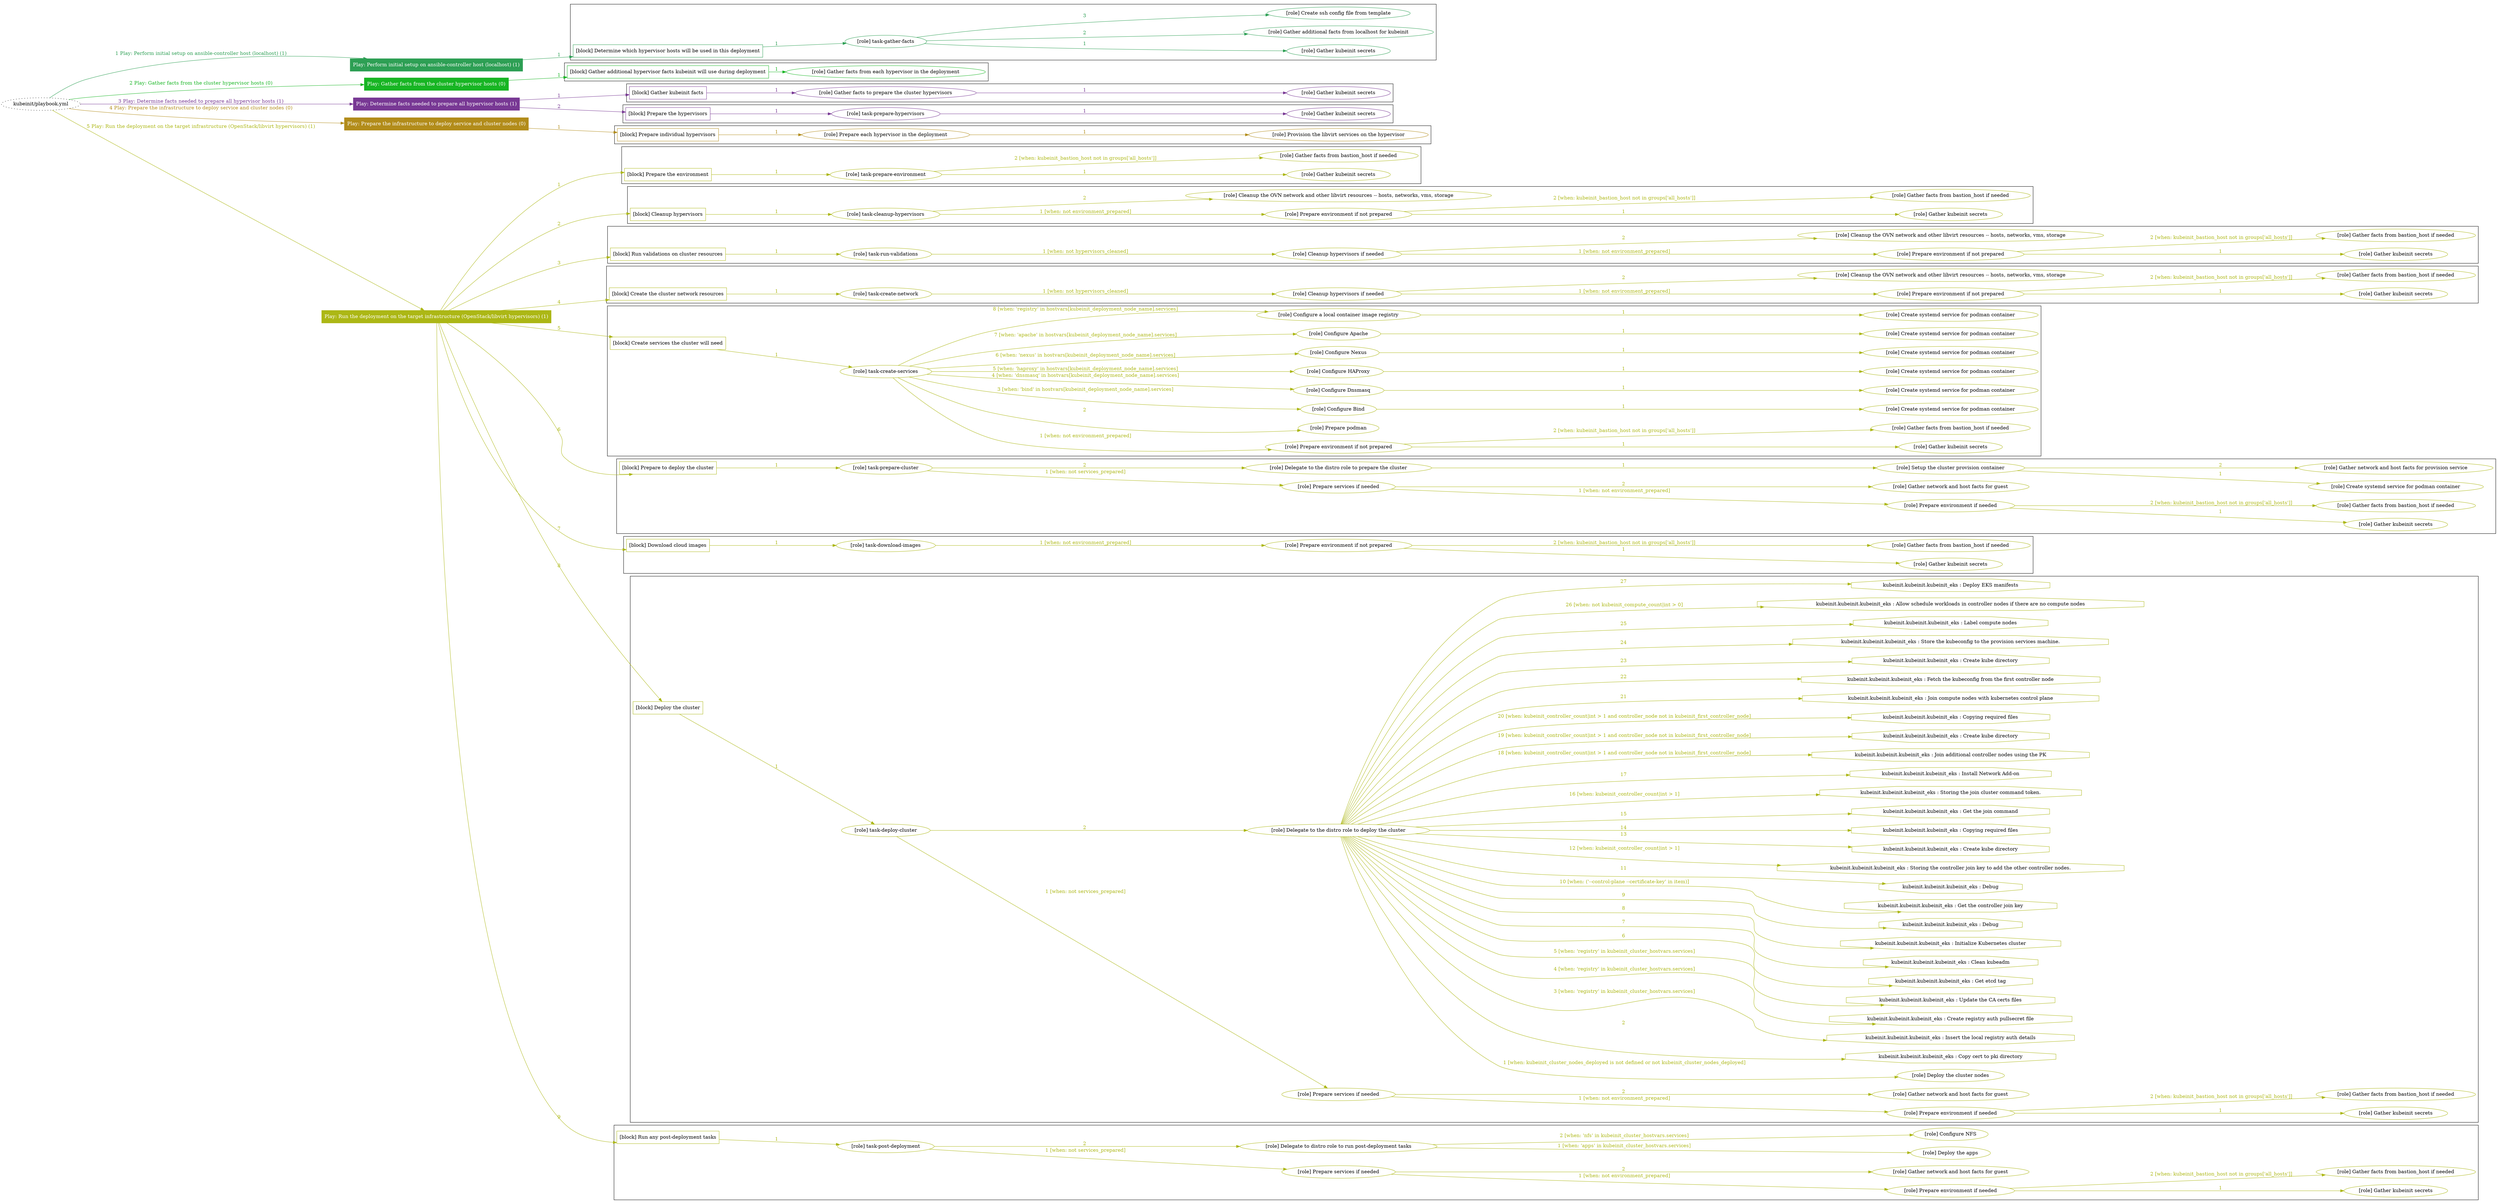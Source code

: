 digraph {
	graph [concentrate=true ordering=in rankdir=LR ratio=fill]
	edge [esep=5 sep=10]
	"kubeinit/playbook.yml" [URL="/home/runner/work/kubeinit/kubeinit/kubeinit/playbook.yml" id=playbook_f2b6fb6c style=dotted]
	"kubeinit/playbook.yml" -> play_14b1bf7d [label="1 Play: Perform initial setup on ansible-controller host (localhost) (1)" color="#2d9f54" fontcolor="#2d9f54" id=edge_play_14b1bf7d labeltooltip="1 Play: Perform initial setup on ansible-controller host (localhost) (1)" tooltip="1 Play: Perform initial setup on ansible-controller host (localhost) (1)"]
	subgraph "Play: Perform initial setup on ansible-controller host (localhost) (1)" {
		play_14b1bf7d [label="Play: Perform initial setup on ansible-controller host (localhost) (1)" URL="/home/runner/work/kubeinit/kubeinit/kubeinit/playbook.yml" color="#2d9f54" fontcolor="#ffffff" id=play_14b1bf7d shape=box style=filled tooltip=localhost]
		play_14b1bf7d -> block_a6449830 [label=1 color="#2d9f54" fontcolor="#2d9f54" id=edge_block_a6449830 labeltooltip=1 tooltip=1]
		subgraph cluster_block_a6449830 {
			block_a6449830 [label="[block] Determine which hypervisor hosts will be used in this deployment" URL="/home/runner/work/kubeinit/kubeinit/kubeinit/playbook.yml" color="#2d9f54" id=block_a6449830 labeltooltip="Determine which hypervisor hosts will be used in this deployment" shape=box tooltip="Determine which hypervisor hosts will be used in this deployment"]
			block_a6449830 -> role_832a3903 [label="1 " color="#2d9f54" fontcolor="#2d9f54" id=edge_role_832a3903 labeltooltip="1 " tooltip="1 "]
			subgraph "task-gather-facts" {
				role_832a3903 [label="[role] task-gather-facts" URL="/home/runner/work/kubeinit/kubeinit/kubeinit/playbook.yml" color="#2d9f54" id=role_832a3903 tooltip="task-gather-facts"]
				role_832a3903 -> role_baba989c [label="1 " color="#2d9f54" fontcolor="#2d9f54" id=edge_role_baba989c labeltooltip="1 " tooltip="1 "]
				subgraph "Gather kubeinit secrets" {
					role_baba989c [label="[role] Gather kubeinit secrets" URL="/home/runner/.ansible/collections/ansible_collections/kubeinit/kubeinit/roles/kubeinit_prepare/tasks/build_hypervisors_group.yml" color="#2d9f54" id=role_baba989c tooltip="Gather kubeinit secrets"]
				}
				role_832a3903 -> role_c157b862 [label="2 " color="#2d9f54" fontcolor="#2d9f54" id=edge_role_c157b862 labeltooltip="2 " tooltip="2 "]
				subgraph "Gather additional facts from localhost for kubeinit" {
					role_c157b862 [label="[role] Gather additional facts from localhost for kubeinit" URL="/home/runner/.ansible/collections/ansible_collections/kubeinit/kubeinit/roles/kubeinit_prepare/tasks/build_hypervisors_group.yml" color="#2d9f54" id=role_c157b862 tooltip="Gather additional facts from localhost for kubeinit"]
				}
				role_832a3903 -> role_e1d8e874 [label="3 " color="#2d9f54" fontcolor="#2d9f54" id=edge_role_e1d8e874 labeltooltip="3 " tooltip="3 "]
				subgraph "Create ssh config file from template" {
					role_e1d8e874 [label="[role] Create ssh config file from template" URL="/home/runner/.ansible/collections/ansible_collections/kubeinit/kubeinit/roles/kubeinit_prepare/tasks/build_hypervisors_group.yml" color="#2d9f54" id=role_e1d8e874 tooltip="Create ssh config file from template"]
				}
			}
		}
	}
	"kubeinit/playbook.yml" -> play_88f3d802 [label="2 Play: Gather facts from the cluster hypervisor hosts (0)" color="#17b523" fontcolor="#17b523" id=edge_play_88f3d802 labeltooltip="2 Play: Gather facts from the cluster hypervisor hosts (0)" tooltip="2 Play: Gather facts from the cluster hypervisor hosts (0)"]
	subgraph "Play: Gather facts from the cluster hypervisor hosts (0)" {
		play_88f3d802 [label="Play: Gather facts from the cluster hypervisor hosts (0)" URL="/home/runner/work/kubeinit/kubeinit/kubeinit/playbook.yml" color="#17b523" fontcolor="#ffffff" id=play_88f3d802 shape=box style=filled tooltip="Play: Gather facts from the cluster hypervisor hosts (0)"]
		play_88f3d802 -> block_b5e8f768 [label=1 color="#17b523" fontcolor="#17b523" id=edge_block_b5e8f768 labeltooltip=1 tooltip=1]
		subgraph cluster_block_b5e8f768 {
			block_b5e8f768 [label="[block] Gather additional hypervisor facts kubeinit will use during deployment" URL="/home/runner/work/kubeinit/kubeinit/kubeinit/playbook.yml" color="#17b523" id=block_b5e8f768 labeltooltip="Gather additional hypervisor facts kubeinit will use during deployment" shape=box tooltip="Gather additional hypervisor facts kubeinit will use during deployment"]
			block_b5e8f768 -> role_56a4bc2b [label="1 " color="#17b523" fontcolor="#17b523" id=edge_role_56a4bc2b labeltooltip="1 " tooltip="1 "]
			subgraph "Gather facts from each hypervisor in the deployment" {
				role_56a4bc2b [label="[role] Gather facts from each hypervisor in the deployment" URL="/home/runner/work/kubeinit/kubeinit/kubeinit/playbook.yml" color="#17b523" id=role_56a4bc2b tooltip="Gather facts from each hypervisor in the deployment"]
			}
		}
	}
	"kubeinit/playbook.yml" -> play_19e17adf [label="3 Play: Determine facts needed to prepare all hypervisor hosts (1)" color="#783894" fontcolor="#783894" id=edge_play_19e17adf labeltooltip="3 Play: Determine facts needed to prepare all hypervisor hosts (1)" tooltip="3 Play: Determine facts needed to prepare all hypervisor hosts (1)"]
	subgraph "Play: Determine facts needed to prepare all hypervisor hosts (1)" {
		play_19e17adf [label="Play: Determine facts needed to prepare all hypervisor hosts (1)" URL="/home/runner/work/kubeinit/kubeinit/kubeinit/playbook.yml" color="#783894" fontcolor="#ffffff" id=play_19e17adf shape=box style=filled tooltip=localhost]
		play_19e17adf -> block_6fe1797d [label=1 color="#783894" fontcolor="#783894" id=edge_block_6fe1797d labeltooltip=1 tooltip=1]
		subgraph cluster_block_6fe1797d {
			block_6fe1797d [label="[block] Gather kubeinit facts" URL="/home/runner/work/kubeinit/kubeinit/kubeinit/playbook.yml" color="#783894" id=block_6fe1797d labeltooltip="Gather kubeinit facts" shape=box tooltip="Gather kubeinit facts"]
			block_6fe1797d -> role_736fc44f [label="1 " color="#783894" fontcolor="#783894" id=edge_role_736fc44f labeltooltip="1 " tooltip="1 "]
			subgraph "Gather facts to prepare the cluster hypervisors" {
				role_736fc44f [label="[role] Gather facts to prepare the cluster hypervisors" URL="/home/runner/work/kubeinit/kubeinit/kubeinit/playbook.yml" color="#783894" id=role_736fc44f tooltip="Gather facts to prepare the cluster hypervisors"]
				role_736fc44f -> role_3b7657a6 [label="1 " color="#783894" fontcolor="#783894" id=edge_role_3b7657a6 labeltooltip="1 " tooltip="1 "]
				subgraph "Gather kubeinit secrets" {
					role_3b7657a6 [label="[role] Gather kubeinit secrets" URL="/home/runner/.ansible/collections/ansible_collections/kubeinit/kubeinit/roles/kubeinit_prepare/tasks/gather_kubeinit_facts.yml" color="#783894" id=role_3b7657a6 tooltip="Gather kubeinit secrets"]
				}
			}
		}
		play_19e17adf -> block_2bad98bd [label=2 color="#783894" fontcolor="#783894" id=edge_block_2bad98bd labeltooltip=2 tooltip=2]
		subgraph cluster_block_2bad98bd {
			block_2bad98bd [label="[block] Prepare the hypervisors" URL="/home/runner/work/kubeinit/kubeinit/kubeinit/playbook.yml" color="#783894" id=block_2bad98bd labeltooltip="Prepare the hypervisors" shape=box tooltip="Prepare the hypervisors"]
			block_2bad98bd -> role_8ae6fecf [label="1 " color="#783894" fontcolor="#783894" id=edge_role_8ae6fecf labeltooltip="1 " tooltip="1 "]
			subgraph "task-prepare-hypervisors" {
				role_8ae6fecf [label="[role] task-prepare-hypervisors" URL="/home/runner/work/kubeinit/kubeinit/kubeinit/playbook.yml" color="#783894" id=role_8ae6fecf tooltip="task-prepare-hypervisors"]
				role_8ae6fecf -> role_23ae6b53 [label="1 " color="#783894" fontcolor="#783894" id=edge_role_23ae6b53 labeltooltip="1 " tooltip="1 "]
				subgraph "Gather kubeinit secrets" {
					role_23ae6b53 [label="[role] Gather kubeinit secrets" URL="/home/runner/.ansible/collections/ansible_collections/kubeinit/kubeinit/roles/kubeinit_prepare/tasks/gather_kubeinit_facts.yml" color="#783894" id=role_23ae6b53 tooltip="Gather kubeinit secrets"]
				}
			}
		}
	}
	"kubeinit/playbook.yml" -> play_60fad0fb [label="4 Play: Prepare the infrastructure to deploy service and cluster nodes (0)" color="#b28c1a" fontcolor="#b28c1a" id=edge_play_60fad0fb labeltooltip="4 Play: Prepare the infrastructure to deploy service and cluster nodes (0)" tooltip="4 Play: Prepare the infrastructure to deploy service and cluster nodes (0)"]
	subgraph "Play: Prepare the infrastructure to deploy service and cluster nodes (0)" {
		play_60fad0fb [label="Play: Prepare the infrastructure to deploy service and cluster nodes (0)" URL="/home/runner/work/kubeinit/kubeinit/kubeinit/playbook.yml" color="#b28c1a" fontcolor="#ffffff" id=play_60fad0fb shape=box style=filled tooltip="Play: Prepare the infrastructure to deploy service and cluster nodes (0)"]
		play_60fad0fb -> block_9828798c [label=1 color="#b28c1a" fontcolor="#b28c1a" id=edge_block_9828798c labeltooltip=1 tooltip=1]
		subgraph cluster_block_9828798c {
			block_9828798c [label="[block] Prepare individual hypervisors" URL="/home/runner/work/kubeinit/kubeinit/kubeinit/playbook.yml" color="#b28c1a" id=block_9828798c labeltooltip="Prepare individual hypervisors" shape=box tooltip="Prepare individual hypervisors"]
			block_9828798c -> role_4c17bdc7 [label="1 " color="#b28c1a" fontcolor="#b28c1a" id=edge_role_4c17bdc7 labeltooltip="1 " tooltip="1 "]
			subgraph "Prepare each hypervisor in the deployment" {
				role_4c17bdc7 [label="[role] Prepare each hypervisor in the deployment" URL="/home/runner/work/kubeinit/kubeinit/kubeinit/playbook.yml" color="#b28c1a" id=role_4c17bdc7 tooltip="Prepare each hypervisor in the deployment"]
				role_4c17bdc7 -> role_46f10e1c [label="1 " color="#b28c1a" fontcolor="#b28c1a" id=edge_role_46f10e1c labeltooltip="1 " tooltip="1 "]
				subgraph "Provision the libvirt services on the hypervisor" {
					role_46f10e1c [label="[role] Provision the libvirt services on the hypervisor" URL="/home/runner/.ansible/collections/ansible_collections/kubeinit/kubeinit/roles/kubeinit_prepare/tasks/prepare_hypervisor.yml" color="#b28c1a" id=role_46f10e1c tooltip="Provision the libvirt services on the hypervisor"]
				}
			}
		}
	}
	"kubeinit/playbook.yml" -> play_eb8e32fe [label="5 Play: Run the deployment on the target infrastructure (OpenStack/libvirt hypervisors) (1)" color="#acb715" fontcolor="#acb715" id=edge_play_eb8e32fe labeltooltip="5 Play: Run the deployment on the target infrastructure (OpenStack/libvirt hypervisors) (1)" tooltip="5 Play: Run the deployment on the target infrastructure (OpenStack/libvirt hypervisors) (1)"]
	subgraph "Play: Run the deployment on the target infrastructure (OpenStack/libvirt hypervisors) (1)" {
		play_eb8e32fe [label="Play: Run the deployment on the target infrastructure (OpenStack/libvirt hypervisors) (1)" URL="/home/runner/work/kubeinit/kubeinit/kubeinit/playbook.yml" color="#acb715" fontcolor="#ffffff" id=play_eb8e32fe shape=box style=filled tooltip=localhost]
		play_eb8e32fe -> block_aa191be3 [label=1 color="#acb715" fontcolor="#acb715" id=edge_block_aa191be3 labeltooltip=1 tooltip=1]
		subgraph cluster_block_aa191be3 {
			block_aa191be3 [label="[block] Prepare the environment" URL="/home/runner/work/kubeinit/kubeinit/kubeinit/playbook.yml" color="#acb715" id=block_aa191be3 labeltooltip="Prepare the environment" shape=box tooltip="Prepare the environment"]
			block_aa191be3 -> role_57376c53 [label="1 " color="#acb715" fontcolor="#acb715" id=edge_role_57376c53 labeltooltip="1 " tooltip="1 "]
			subgraph "task-prepare-environment" {
				role_57376c53 [label="[role] task-prepare-environment" URL="/home/runner/work/kubeinit/kubeinit/kubeinit/playbook.yml" color="#acb715" id=role_57376c53 tooltip="task-prepare-environment"]
				role_57376c53 -> role_8e1dff76 [label="1 " color="#acb715" fontcolor="#acb715" id=edge_role_8e1dff76 labeltooltip="1 " tooltip="1 "]
				subgraph "Gather kubeinit secrets" {
					role_8e1dff76 [label="[role] Gather kubeinit secrets" URL="/home/runner/.ansible/collections/ansible_collections/kubeinit/kubeinit/roles/kubeinit_prepare/tasks/gather_kubeinit_facts.yml" color="#acb715" id=role_8e1dff76 tooltip="Gather kubeinit secrets"]
				}
				role_57376c53 -> role_566d5640 [label="2 [when: kubeinit_bastion_host not in groups['all_hosts']]" color="#acb715" fontcolor="#acb715" id=edge_role_566d5640 labeltooltip="2 [when: kubeinit_bastion_host not in groups['all_hosts']]" tooltip="2 [when: kubeinit_bastion_host not in groups['all_hosts']]"]
				subgraph "Gather facts from bastion_host if needed" {
					role_566d5640 [label="[role] Gather facts from bastion_host if needed" URL="/home/runner/.ansible/collections/ansible_collections/kubeinit/kubeinit/roles/kubeinit_prepare/tasks/main.yml" color="#acb715" id=role_566d5640 tooltip="Gather facts from bastion_host if needed"]
				}
			}
		}
		play_eb8e32fe -> block_b7170a5d [label=2 color="#acb715" fontcolor="#acb715" id=edge_block_b7170a5d labeltooltip=2 tooltip=2]
		subgraph cluster_block_b7170a5d {
			block_b7170a5d [label="[block] Cleanup hypervisors" URL="/home/runner/work/kubeinit/kubeinit/kubeinit/playbook.yml" color="#acb715" id=block_b7170a5d labeltooltip="Cleanup hypervisors" shape=box tooltip="Cleanup hypervisors"]
			block_b7170a5d -> role_0c820815 [label="1 " color="#acb715" fontcolor="#acb715" id=edge_role_0c820815 labeltooltip="1 " tooltip="1 "]
			subgraph "task-cleanup-hypervisors" {
				role_0c820815 [label="[role] task-cleanup-hypervisors" URL="/home/runner/work/kubeinit/kubeinit/kubeinit/playbook.yml" color="#acb715" id=role_0c820815 tooltip="task-cleanup-hypervisors"]
				role_0c820815 -> role_1fbedd12 [label="1 [when: not environment_prepared]" color="#acb715" fontcolor="#acb715" id=edge_role_1fbedd12 labeltooltip="1 [when: not environment_prepared]" tooltip="1 [when: not environment_prepared]"]
				subgraph "Prepare environment if not prepared" {
					role_1fbedd12 [label="[role] Prepare environment if not prepared" URL="/home/runner/.ansible/collections/ansible_collections/kubeinit/kubeinit/roles/kubeinit_libvirt/tasks/cleanup_hypervisors.yml" color="#acb715" id=role_1fbedd12 tooltip="Prepare environment if not prepared"]
					role_1fbedd12 -> role_96da9fd4 [label="1 " color="#acb715" fontcolor="#acb715" id=edge_role_96da9fd4 labeltooltip="1 " tooltip="1 "]
					subgraph "Gather kubeinit secrets" {
						role_96da9fd4 [label="[role] Gather kubeinit secrets" URL="/home/runner/.ansible/collections/ansible_collections/kubeinit/kubeinit/roles/kubeinit_prepare/tasks/gather_kubeinit_facts.yml" color="#acb715" id=role_96da9fd4 tooltip="Gather kubeinit secrets"]
					}
					role_1fbedd12 -> role_cd69cd16 [label="2 [when: kubeinit_bastion_host not in groups['all_hosts']]" color="#acb715" fontcolor="#acb715" id=edge_role_cd69cd16 labeltooltip="2 [when: kubeinit_bastion_host not in groups['all_hosts']]" tooltip="2 [when: kubeinit_bastion_host not in groups['all_hosts']]"]
					subgraph "Gather facts from bastion_host if needed" {
						role_cd69cd16 [label="[role] Gather facts from bastion_host if needed" URL="/home/runner/.ansible/collections/ansible_collections/kubeinit/kubeinit/roles/kubeinit_prepare/tasks/main.yml" color="#acb715" id=role_cd69cd16 tooltip="Gather facts from bastion_host if needed"]
					}
				}
				role_0c820815 -> role_6cd4b9e8 [label="2 " color="#acb715" fontcolor="#acb715" id=edge_role_6cd4b9e8 labeltooltip="2 " tooltip="2 "]
				subgraph "Cleanup the OVN network and other libvirt resources -- hosts, networks, vms, storage" {
					role_6cd4b9e8 [label="[role] Cleanup the OVN network and other libvirt resources -- hosts, networks, vms, storage" URL="/home/runner/.ansible/collections/ansible_collections/kubeinit/kubeinit/roles/kubeinit_libvirt/tasks/cleanup_hypervisors.yml" color="#acb715" id=role_6cd4b9e8 tooltip="Cleanup the OVN network and other libvirt resources -- hosts, networks, vms, storage"]
				}
			}
		}
		play_eb8e32fe -> block_7269b929 [label=3 color="#acb715" fontcolor="#acb715" id=edge_block_7269b929 labeltooltip=3 tooltip=3]
		subgraph cluster_block_7269b929 {
			block_7269b929 [label="[block] Run validations on cluster resources" URL="/home/runner/work/kubeinit/kubeinit/kubeinit/playbook.yml" color="#acb715" id=block_7269b929 labeltooltip="Run validations on cluster resources" shape=box tooltip="Run validations on cluster resources"]
			block_7269b929 -> role_ea206ce1 [label="1 " color="#acb715" fontcolor="#acb715" id=edge_role_ea206ce1 labeltooltip="1 " tooltip="1 "]
			subgraph "task-run-validations" {
				role_ea206ce1 [label="[role] task-run-validations" URL="/home/runner/work/kubeinit/kubeinit/kubeinit/playbook.yml" color="#acb715" id=role_ea206ce1 tooltip="task-run-validations"]
				role_ea206ce1 -> role_d9ca2905 [label="1 [when: not hypervisors_cleaned]" color="#acb715" fontcolor="#acb715" id=edge_role_d9ca2905 labeltooltip="1 [when: not hypervisors_cleaned]" tooltip="1 [when: not hypervisors_cleaned]"]
				subgraph "Cleanup hypervisors if needed" {
					role_d9ca2905 [label="[role] Cleanup hypervisors if needed" URL="/home/runner/.ansible/collections/ansible_collections/kubeinit/kubeinit/roles/kubeinit_validations/tasks/main.yml" color="#acb715" id=role_d9ca2905 tooltip="Cleanup hypervisors if needed"]
					role_d9ca2905 -> role_400aa9f2 [label="1 [when: not environment_prepared]" color="#acb715" fontcolor="#acb715" id=edge_role_400aa9f2 labeltooltip="1 [when: not environment_prepared]" tooltip="1 [when: not environment_prepared]"]
					subgraph "Prepare environment if not prepared" {
						role_400aa9f2 [label="[role] Prepare environment if not prepared" URL="/home/runner/.ansible/collections/ansible_collections/kubeinit/kubeinit/roles/kubeinit_libvirt/tasks/cleanup_hypervisors.yml" color="#acb715" id=role_400aa9f2 tooltip="Prepare environment if not prepared"]
						role_400aa9f2 -> role_dc5d83ef [label="1 " color="#acb715" fontcolor="#acb715" id=edge_role_dc5d83ef labeltooltip="1 " tooltip="1 "]
						subgraph "Gather kubeinit secrets" {
							role_dc5d83ef [label="[role] Gather kubeinit secrets" URL="/home/runner/.ansible/collections/ansible_collections/kubeinit/kubeinit/roles/kubeinit_prepare/tasks/gather_kubeinit_facts.yml" color="#acb715" id=role_dc5d83ef tooltip="Gather kubeinit secrets"]
						}
						role_400aa9f2 -> role_b229fc01 [label="2 [when: kubeinit_bastion_host not in groups['all_hosts']]" color="#acb715" fontcolor="#acb715" id=edge_role_b229fc01 labeltooltip="2 [when: kubeinit_bastion_host not in groups['all_hosts']]" tooltip="2 [when: kubeinit_bastion_host not in groups['all_hosts']]"]
						subgraph "Gather facts from bastion_host if needed" {
							role_b229fc01 [label="[role] Gather facts from bastion_host if needed" URL="/home/runner/.ansible/collections/ansible_collections/kubeinit/kubeinit/roles/kubeinit_prepare/tasks/main.yml" color="#acb715" id=role_b229fc01 tooltip="Gather facts from bastion_host if needed"]
						}
					}
					role_d9ca2905 -> role_9abd718a [label="2 " color="#acb715" fontcolor="#acb715" id=edge_role_9abd718a labeltooltip="2 " tooltip="2 "]
					subgraph "Cleanup the OVN network and other libvirt resources -- hosts, networks, vms, storage" {
						role_9abd718a [label="[role] Cleanup the OVN network and other libvirt resources -- hosts, networks, vms, storage" URL="/home/runner/.ansible/collections/ansible_collections/kubeinit/kubeinit/roles/kubeinit_libvirt/tasks/cleanup_hypervisors.yml" color="#acb715" id=role_9abd718a tooltip="Cleanup the OVN network and other libvirt resources -- hosts, networks, vms, storage"]
					}
				}
			}
		}
		play_eb8e32fe -> block_652d3c90 [label=4 color="#acb715" fontcolor="#acb715" id=edge_block_652d3c90 labeltooltip=4 tooltip=4]
		subgraph cluster_block_652d3c90 {
			block_652d3c90 [label="[block] Create the cluster network resources" URL="/home/runner/work/kubeinit/kubeinit/kubeinit/playbook.yml" color="#acb715" id=block_652d3c90 labeltooltip="Create the cluster network resources" shape=box tooltip="Create the cluster network resources"]
			block_652d3c90 -> role_ab0907f3 [label="1 " color="#acb715" fontcolor="#acb715" id=edge_role_ab0907f3 labeltooltip="1 " tooltip="1 "]
			subgraph "task-create-network" {
				role_ab0907f3 [label="[role] task-create-network" URL="/home/runner/work/kubeinit/kubeinit/kubeinit/playbook.yml" color="#acb715" id=role_ab0907f3 tooltip="task-create-network"]
				role_ab0907f3 -> role_73aee26d [label="1 [when: not hypervisors_cleaned]" color="#acb715" fontcolor="#acb715" id=edge_role_73aee26d labeltooltip="1 [when: not hypervisors_cleaned]" tooltip="1 [when: not hypervisors_cleaned]"]
				subgraph "Cleanup hypervisors if needed" {
					role_73aee26d [label="[role] Cleanup hypervisors if needed" URL="/home/runner/.ansible/collections/ansible_collections/kubeinit/kubeinit/roles/kubeinit_libvirt/tasks/create_network.yml" color="#acb715" id=role_73aee26d tooltip="Cleanup hypervisors if needed"]
					role_73aee26d -> role_b8deabe2 [label="1 [when: not environment_prepared]" color="#acb715" fontcolor="#acb715" id=edge_role_b8deabe2 labeltooltip="1 [when: not environment_prepared]" tooltip="1 [when: not environment_prepared]"]
					subgraph "Prepare environment if not prepared" {
						role_b8deabe2 [label="[role] Prepare environment if not prepared" URL="/home/runner/.ansible/collections/ansible_collections/kubeinit/kubeinit/roles/kubeinit_libvirt/tasks/cleanup_hypervisors.yml" color="#acb715" id=role_b8deabe2 tooltip="Prepare environment if not prepared"]
						role_b8deabe2 -> role_abb52a3f [label="1 " color="#acb715" fontcolor="#acb715" id=edge_role_abb52a3f labeltooltip="1 " tooltip="1 "]
						subgraph "Gather kubeinit secrets" {
							role_abb52a3f [label="[role] Gather kubeinit secrets" URL="/home/runner/.ansible/collections/ansible_collections/kubeinit/kubeinit/roles/kubeinit_prepare/tasks/gather_kubeinit_facts.yml" color="#acb715" id=role_abb52a3f tooltip="Gather kubeinit secrets"]
						}
						role_b8deabe2 -> role_ccdcb316 [label="2 [when: kubeinit_bastion_host not in groups['all_hosts']]" color="#acb715" fontcolor="#acb715" id=edge_role_ccdcb316 labeltooltip="2 [when: kubeinit_bastion_host not in groups['all_hosts']]" tooltip="2 [when: kubeinit_bastion_host not in groups['all_hosts']]"]
						subgraph "Gather facts from bastion_host if needed" {
							role_ccdcb316 [label="[role] Gather facts from bastion_host if needed" URL="/home/runner/.ansible/collections/ansible_collections/kubeinit/kubeinit/roles/kubeinit_prepare/tasks/main.yml" color="#acb715" id=role_ccdcb316 tooltip="Gather facts from bastion_host if needed"]
						}
					}
					role_73aee26d -> role_b9e77a21 [label="2 " color="#acb715" fontcolor="#acb715" id=edge_role_b9e77a21 labeltooltip="2 " tooltip="2 "]
					subgraph "Cleanup the OVN network and other libvirt resources -- hosts, networks, vms, storage" {
						role_b9e77a21 [label="[role] Cleanup the OVN network and other libvirt resources -- hosts, networks, vms, storage" URL="/home/runner/.ansible/collections/ansible_collections/kubeinit/kubeinit/roles/kubeinit_libvirt/tasks/cleanup_hypervisors.yml" color="#acb715" id=role_b9e77a21 tooltip="Cleanup the OVN network and other libvirt resources -- hosts, networks, vms, storage"]
					}
				}
			}
		}
		play_eb8e32fe -> block_0bbec483 [label=5 color="#acb715" fontcolor="#acb715" id=edge_block_0bbec483 labeltooltip=5 tooltip=5]
		subgraph cluster_block_0bbec483 {
			block_0bbec483 [label="[block] Create services the cluster will need" URL="/home/runner/work/kubeinit/kubeinit/kubeinit/playbook.yml" color="#acb715" id=block_0bbec483 labeltooltip="Create services the cluster will need" shape=box tooltip="Create services the cluster will need"]
			block_0bbec483 -> role_264d71ec [label="1 " color="#acb715" fontcolor="#acb715" id=edge_role_264d71ec labeltooltip="1 " tooltip="1 "]
			subgraph "task-create-services" {
				role_264d71ec [label="[role] task-create-services" URL="/home/runner/work/kubeinit/kubeinit/kubeinit/playbook.yml" color="#acb715" id=role_264d71ec tooltip="task-create-services"]
				role_264d71ec -> role_4609c08e [label="1 [when: not environment_prepared]" color="#acb715" fontcolor="#acb715" id=edge_role_4609c08e labeltooltip="1 [when: not environment_prepared]" tooltip="1 [when: not environment_prepared]"]
				subgraph "Prepare environment if not prepared" {
					role_4609c08e [label="[role] Prepare environment if not prepared" URL="/home/runner/.ansible/collections/ansible_collections/kubeinit/kubeinit/roles/kubeinit_services/tasks/main.yml" color="#acb715" id=role_4609c08e tooltip="Prepare environment if not prepared"]
					role_4609c08e -> role_159cb717 [label="1 " color="#acb715" fontcolor="#acb715" id=edge_role_159cb717 labeltooltip="1 " tooltip="1 "]
					subgraph "Gather kubeinit secrets" {
						role_159cb717 [label="[role] Gather kubeinit secrets" URL="/home/runner/.ansible/collections/ansible_collections/kubeinit/kubeinit/roles/kubeinit_prepare/tasks/gather_kubeinit_facts.yml" color="#acb715" id=role_159cb717 tooltip="Gather kubeinit secrets"]
					}
					role_4609c08e -> role_fad76147 [label="2 [when: kubeinit_bastion_host not in groups['all_hosts']]" color="#acb715" fontcolor="#acb715" id=edge_role_fad76147 labeltooltip="2 [when: kubeinit_bastion_host not in groups['all_hosts']]" tooltip="2 [when: kubeinit_bastion_host not in groups['all_hosts']]"]
					subgraph "Gather facts from bastion_host if needed" {
						role_fad76147 [label="[role] Gather facts from bastion_host if needed" URL="/home/runner/.ansible/collections/ansible_collections/kubeinit/kubeinit/roles/kubeinit_prepare/tasks/main.yml" color="#acb715" id=role_fad76147 tooltip="Gather facts from bastion_host if needed"]
					}
				}
				role_264d71ec -> role_3d6f3057 [label="2 " color="#acb715" fontcolor="#acb715" id=edge_role_3d6f3057 labeltooltip="2 " tooltip="2 "]
				subgraph "Prepare podman" {
					role_3d6f3057 [label="[role] Prepare podman" URL="/home/runner/.ansible/collections/ansible_collections/kubeinit/kubeinit/roles/kubeinit_services/tasks/00_create_service_pod.yml" color="#acb715" id=role_3d6f3057 tooltip="Prepare podman"]
				}
				role_264d71ec -> role_5aaefcb4 [label="3 [when: 'bind' in hostvars[kubeinit_deployment_node_name].services]" color="#acb715" fontcolor="#acb715" id=edge_role_5aaefcb4 labeltooltip="3 [when: 'bind' in hostvars[kubeinit_deployment_node_name].services]" tooltip="3 [when: 'bind' in hostvars[kubeinit_deployment_node_name].services]"]
				subgraph "Configure Bind" {
					role_5aaefcb4 [label="[role] Configure Bind" URL="/home/runner/.ansible/collections/ansible_collections/kubeinit/kubeinit/roles/kubeinit_services/tasks/start_services_containers.yml" color="#acb715" id=role_5aaefcb4 tooltip="Configure Bind"]
					role_5aaefcb4 -> role_6f37d869 [label="1 " color="#acb715" fontcolor="#acb715" id=edge_role_6f37d869 labeltooltip="1 " tooltip="1 "]
					subgraph "Create systemd service for podman container" {
						role_6f37d869 [label="[role] Create systemd service for podman container" URL="/home/runner/.ansible/collections/ansible_collections/kubeinit/kubeinit/roles/kubeinit_bind/tasks/main.yml" color="#acb715" id=role_6f37d869 tooltip="Create systemd service for podman container"]
					}
				}
				role_264d71ec -> role_e2e98158 [label="4 [when: 'dnsmasq' in hostvars[kubeinit_deployment_node_name].services]" color="#acb715" fontcolor="#acb715" id=edge_role_e2e98158 labeltooltip="4 [when: 'dnsmasq' in hostvars[kubeinit_deployment_node_name].services]" tooltip="4 [when: 'dnsmasq' in hostvars[kubeinit_deployment_node_name].services]"]
				subgraph "Configure Dnsmasq" {
					role_e2e98158 [label="[role] Configure Dnsmasq" URL="/home/runner/.ansible/collections/ansible_collections/kubeinit/kubeinit/roles/kubeinit_services/tasks/start_services_containers.yml" color="#acb715" id=role_e2e98158 tooltip="Configure Dnsmasq"]
					role_e2e98158 -> role_03abc866 [label="1 " color="#acb715" fontcolor="#acb715" id=edge_role_03abc866 labeltooltip="1 " tooltip="1 "]
					subgraph "Create systemd service for podman container" {
						role_03abc866 [label="[role] Create systemd service for podman container" URL="/home/runner/.ansible/collections/ansible_collections/kubeinit/kubeinit/roles/kubeinit_dnsmasq/tasks/main.yml" color="#acb715" id=role_03abc866 tooltip="Create systemd service for podman container"]
					}
				}
				role_264d71ec -> role_9efa4f2e [label="5 [when: 'haproxy' in hostvars[kubeinit_deployment_node_name].services]" color="#acb715" fontcolor="#acb715" id=edge_role_9efa4f2e labeltooltip="5 [when: 'haproxy' in hostvars[kubeinit_deployment_node_name].services]" tooltip="5 [when: 'haproxy' in hostvars[kubeinit_deployment_node_name].services]"]
				subgraph "Configure HAProxy" {
					role_9efa4f2e [label="[role] Configure HAProxy" URL="/home/runner/.ansible/collections/ansible_collections/kubeinit/kubeinit/roles/kubeinit_services/tasks/start_services_containers.yml" color="#acb715" id=role_9efa4f2e tooltip="Configure HAProxy"]
					role_9efa4f2e -> role_95aab1d7 [label="1 " color="#acb715" fontcolor="#acb715" id=edge_role_95aab1d7 labeltooltip="1 " tooltip="1 "]
					subgraph "Create systemd service for podman container" {
						role_95aab1d7 [label="[role] Create systemd service for podman container" URL="/home/runner/.ansible/collections/ansible_collections/kubeinit/kubeinit/roles/kubeinit_haproxy/tasks/main.yml" color="#acb715" id=role_95aab1d7 tooltip="Create systemd service for podman container"]
					}
				}
				role_264d71ec -> role_bad143b9 [label="6 [when: 'nexus' in hostvars[kubeinit_deployment_node_name].services]" color="#acb715" fontcolor="#acb715" id=edge_role_bad143b9 labeltooltip="6 [when: 'nexus' in hostvars[kubeinit_deployment_node_name].services]" tooltip="6 [when: 'nexus' in hostvars[kubeinit_deployment_node_name].services]"]
				subgraph "Configure Nexus" {
					role_bad143b9 [label="[role] Configure Nexus" URL="/home/runner/.ansible/collections/ansible_collections/kubeinit/kubeinit/roles/kubeinit_services/tasks/start_services_containers.yml" color="#acb715" id=role_bad143b9 tooltip="Configure Nexus"]
					role_bad143b9 -> role_d99ccdf5 [label="1 " color="#acb715" fontcolor="#acb715" id=edge_role_d99ccdf5 labeltooltip="1 " tooltip="1 "]
					subgraph "Create systemd service for podman container" {
						role_d99ccdf5 [label="[role] Create systemd service for podman container" URL="/home/runner/.ansible/collections/ansible_collections/kubeinit/kubeinit/roles/kubeinit_nexus/tasks/main.yml" color="#acb715" id=role_d99ccdf5 tooltip="Create systemd service for podman container"]
					}
				}
				role_264d71ec -> role_cf64a8ea [label="7 [when: 'apache' in hostvars[kubeinit_deployment_node_name].services]" color="#acb715" fontcolor="#acb715" id=edge_role_cf64a8ea labeltooltip="7 [when: 'apache' in hostvars[kubeinit_deployment_node_name].services]" tooltip="7 [when: 'apache' in hostvars[kubeinit_deployment_node_name].services]"]
				subgraph "Configure Apache" {
					role_cf64a8ea [label="[role] Configure Apache" URL="/home/runner/.ansible/collections/ansible_collections/kubeinit/kubeinit/roles/kubeinit_services/tasks/start_services_containers.yml" color="#acb715" id=role_cf64a8ea tooltip="Configure Apache"]
					role_cf64a8ea -> role_709aab40 [label="1 " color="#acb715" fontcolor="#acb715" id=edge_role_709aab40 labeltooltip="1 " tooltip="1 "]
					subgraph "Create systemd service for podman container" {
						role_709aab40 [label="[role] Create systemd service for podman container" URL="/home/runner/.ansible/collections/ansible_collections/kubeinit/kubeinit/roles/kubeinit_apache/tasks/main.yml" color="#acb715" id=role_709aab40 tooltip="Create systemd service for podman container"]
					}
				}
				role_264d71ec -> role_e1f17fe3 [label="8 [when: 'registry' in hostvars[kubeinit_deployment_node_name].services]" color="#acb715" fontcolor="#acb715" id=edge_role_e1f17fe3 labeltooltip="8 [when: 'registry' in hostvars[kubeinit_deployment_node_name].services]" tooltip="8 [when: 'registry' in hostvars[kubeinit_deployment_node_name].services]"]
				subgraph "Configure a local container image registry" {
					role_e1f17fe3 [label="[role] Configure a local container image registry" URL="/home/runner/.ansible/collections/ansible_collections/kubeinit/kubeinit/roles/kubeinit_services/tasks/start_services_containers.yml" color="#acb715" id=role_e1f17fe3 tooltip="Configure a local container image registry"]
					role_e1f17fe3 -> role_2893ca66 [label="1 " color="#acb715" fontcolor="#acb715" id=edge_role_2893ca66 labeltooltip="1 " tooltip="1 "]
					subgraph "Create systemd service for podman container" {
						role_2893ca66 [label="[role] Create systemd service for podman container" URL="/home/runner/.ansible/collections/ansible_collections/kubeinit/kubeinit/roles/kubeinit_registry/tasks/main.yml" color="#acb715" id=role_2893ca66 tooltip="Create systemd service for podman container"]
					}
				}
			}
		}
		play_eb8e32fe -> block_2c89a73e [label=6 color="#acb715" fontcolor="#acb715" id=edge_block_2c89a73e labeltooltip=6 tooltip=6]
		subgraph cluster_block_2c89a73e {
			block_2c89a73e [label="[block] Prepare to deploy the cluster" URL="/home/runner/work/kubeinit/kubeinit/kubeinit/playbook.yml" color="#acb715" id=block_2c89a73e labeltooltip="Prepare to deploy the cluster" shape=box tooltip="Prepare to deploy the cluster"]
			block_2c89a73e -> role_3cd72228 [label="1 " color="#acb715" fontcolor="#acb715" id=edge_role_3cd72228 labeltooltip="1 " tooltip="1 "]
			subgraph "task-prepare-cluster" {
				role_3cd72228 [label="[role] task-prepare-cluster" URL="/home/runner/work/kubeinit/kubeinit/kubeinit/playbook.yml" color="#acb715" id=role_3cd72228 tooltip="task-prepare-cluster"]
				role_3cd72228 -> role_393eae53 [label="1 [when: not services_prepared]" color="#acb715" fontcolor="#acb715" id=edge_role_393eae53 labeltooltip="1 [when: not services_prepared]" tooltip="1 [when: not services_prepared]"]
				subgraph "Prepare services if needed" {
					role_393eae53 [label="[role] Prepare services if needed" URL="/home/runner/.ansible/collections/ansible_collections/kubeinit/kubeinit/roles/kubeinit_prepare/tasks/prepare_cluster.yml" color="#acb715" id=role_393eae53 tooltip="Prepare services if needed"]
					role_393eae53 -> role_98891180 [label="1 [when: not environment_prepared]" color="#acb715" fontcolor="#acb715" id=edge_role_98891180 labeltooltip="1 [when: not environment_prepared]" tooltip="1 [when: not environment_prepared]"]
					subgraph "Prepare environment if needed" {
						role_98891180 [label="[role] Prepare environment if needed" URL="/home/runner/.ansible/collections/ansible_collections/kubeinit/kubeinit/roles/kubeinit_services/tasks/prepare_services.yml" color="#acb715" id=role_98891180 tooltip="Prepare environment if needed"]
						role_98891180 -> role_5e8676ae [label="1 " color="#acb715" fontcolor="#acb715" id=edge_role_5e8676ae labeltooltip="1 " tooltip="1 "]
						subgraph "Gather kubeinit secrets" {
							role_5e8676ae [label="[role] Gather kubeinit secrets" URL="/home/runner/.ansible/collections/ansible_collections/kubeinit/kubeinit/roles/kubeinit_prepare/tasks/gather_kubeinit_facts.yml" color="#acb715" id=role_5e8676ae tooltip="Gather kubeinit secrets"]
						}
						role_98891180 -> role_88960e89 [label="2 [when: kubeinit_bastion_host not in groups['all_hosts']]" color="#acb715" fontcolor="#acb715" id=edge_role_88960e89 labeltooltip="2 [when: kubeinit_bastion_host not in groups['all_hosts']]" tooltip="2 [when: kubeinit_bastion_host not in groups['all_hosts']]"]
						subgraph "Gather facts from bastion_host if needed" {
							role_88960e89 [label="[role] Gather facts from bastion_host if needed" URL="/home/runner/.ansible/collections/ansible_collections/kubeinit/kubeinit/roles/kubeinit_prepare/tasks/main.yml" color="#acb715" id=role_88960e89 tooltip="Gather facts from bastion_host if needed"]
						}
					}
					role_393eae53 -> role_e4dfd232 [label="2 " color="#acb715" fontcolor="#acb715" id=edge_role_e4dfd232 labeltooltip="2 " tooltip="2 "]
					subgraph "Gather network and host facts for guest" {
						role_e4dfd232 [label="[role] Gather network and host facts for guest" URL="/home/runner/.ansible/collections/ansible_collections/kubeinit/kubeinit/roles/kubeinit_services/tasks/prepare_services.yml" color="#acb715" id=role_e4dfd232 tooltip="Gather network and host facts for guest"]
					}
				}
				role_3cd72228 -> role_26c37e21 [label="2 " color="#acb715" fontcolor="#acb715" id=edge_role_26c37e21 labeltooltip="2 " tooltip="2 "]
				subgraph "Delegate to the distro role to prepare the cluster" {
					role_26c37e21 [label="[role] Delegate to the distro role to prepare the cluster" URL="/home/runner/.ansible/collections/ansible_collections/kubeinit/kubeinit/roles/kubeinit_prepare/tasks/prepare_cluster.yml" color="#acb715" id=role_26c37e21 tooltip="Delegate to the distro role to prepare the cluster"]
					role_26c37e21 -> role_079e7238 [label="1 " color="#acb715" fontcolor="#acb715" id=edge_role_079e7238 labeltooltip="1 " tooltip="1 "]
					subgraph "Setup the cluster provision container" {
						role_079e7238 [label="[role] Setup the cluster provision container" URL="/home/runner/.ansible/collections/ansible_collections/kubeinit/kubeinit/roles/kubeinit_eks/tasks/prepare_cluster.yml" color="#acb715" id=role_079e7238 tooltip="Setup the cluster provision container"]
						role_079e7238 -> role_f0b04f90 [label="1 " color="#acb715" fontcolor="#acb715" id=edge_role_f0b04f90 labeltooltip="1 " tooltip="1 "]
						subgraph "Create systemd service for podman container" {
							role_f0b04f90 [label="[role] Create systemd service for podman container" URL="/home/runner/.ansible/collections/ansible_collections/kubeinit/kubeinit/roles/kubeinit_services/tasks/create_provision_container.yml" color="#acb715" id=role_f0b04f90 tooltip="Create systemd service for podman container"]
						}
						role_079e7238 -> role_bfe2da0c [label="2 " color="#acb715" fontcolor="#acb715" id=edge_role_bfe2da0c labeltooltip="2 " tooltip="2 "]
						subgraph "Gather network and host facts for provision service" {
							role_bfe2da0c [label="[role] Gather network and host facts for provision service" URL="/home/runner/.ansible/collections/ansible_collections/kubeinit/kubeinit/roles/kubeinit_services/tasks/create_provision_container.yml" color="#acb715" id=role_bfe2da0c tooltip="Gather network and host facts for provision service"]
						}
					}
				}
			}
		}
		play_eb8e32fe -> block_f9acc3fb [label=7 color="#acb715" fontcolor="#acb715" id=edge_block_f9acc3fb labeltooltip=7 tooltip=7]
		subgraph cluster_block_f9acc3fb {
			block_f9acc3fb [label="[block] Download cloud images" URL="/home/runner/work/kubeinit/kubeinit/kubeinit/playbook.yml" color="#acb715" id=block_f9acc3fb labeltooltip="Download cloud images" shape=box tooltip="Download cloud images"]
			block_f9acc3fb -> role_2665b7c3 [label="1 " color="#acb715" fontcolor="#acb715" id=edge_role_2665b7c3 labeltooltip="1 " tooltip="1 "]
			subgraph "task-download-images" {
				role_2665b7c3 [label="[role] task-download-images" URL="/home/runner/work/kubeinit/kubeinit/kubeinit/playbook.yml" color="#acb715" id=role_2665b7c3 tooltip="task-download-images"]
				role_2665b7c3 -> role_b05a78b9 [label="1 [when: not environment_prepared]" color="#acb715" fontcolor="#acb715" id=edge_role_b05a78b9 labeltooltip="1 [when: not environment_prepared]" tooltip="1 [when: not environment_prepared]"]
				subgraph "Prepare environment if not prepared" {
					role_b05a78b9 [label="[role] Prepare environment if not prepared" URL="/home/runner/.ansible/collections/ansible_collections/kubeinit/kubeinit/roles/kubeinit_libvirt/tasks/download_cloud_images.yml" color="#acb715" id=role_b05a78b9 tooltip="Prepare environment if not prepared"]
					role_b05a78b9 -> role_142c0442 [label="1 " color="#acb715" fontcolor="#acb715" id=edge_role_142c0442 labeltooltip="1 " tooltip="1 "]
					subgraph "Gather kubeinit secrets" {
						role_142c0442 [label="[role] Gather kubeinit secrets" URL="/home/runner/.ansible/collections/ansible_collections/kubeinit/kubeinit/roles/kubeinit_prepare/tasks/gather_kubeinit_facts.yml" color="#acb715" id=role_142c0442 tooltip="Gather kubeinit secrets"]
					}
					role_b05a78b9 -> role_a60c6afd [label="2 [when: kubeinit_bastion_host not in groups['all_hosts']]" color="#acb715" fontcolor="#acb715" id=edge_role_a60c6afd labeltooltip="2 [when: kubeinit_bastion_host not in groups['all_hosts']]" tooltip="2 [when: kubeinit_bastion_host not in groups['all_hosts']]"]
					subgraph "Gather facts from bastion_host if needed" {
						role_a60c6afd [label="[role] Gather facts from bastion_host if needed" URL="/home/runner/.ansible/collections/ansible_collections/kubeinit/kubeinit/roles/kubeinit_prepare/tasks/main.yml" color="#acb715" id=role_a60c6afd tooltip="Gather facts from bastion_host if needed"]
					}
				}
			}
		}
		play_eb8e32fe -> block_9fadbadc [label=8 color="#acb715" fontcolor="#acb715" id=edge_block_9fadbadc labeltooltip=8 tooltip=8]
		subgraph cluster_block_9fadbadc {
			block_9fadbadc [label="[block] Deploy the cluster" URL="/home/runner/work/kubeinit/kubeinit/kubeinit/playbook.yml" color="#acb715" id=block_9fadbadc labeltooltip="Deploy the cluster" shape=box tooltip="Deploy the cluster"]
			block_9fadbadc -> role_831c8f9c [label="1 " color="#acb715" fontcolor="#acb715" id=edge_role_831c8f9c labeltooltip="1 " tooltip="1 "]
			subgraph "task-deploy-cluster" {
				role_831c8f9c [label="[role] task-deploy-cluster" URL="/home/runner/work/kubeinit/kubeinit/kubeinit/playbook.yml" color="#acb715" id=role_831c8f9c tooltip="task-deploy-cluster"]
				role_831c8f9c -> role_d55d4ecf [label="1 [when: not services_prepared]" color="#acb715" fontcolor="#acb715" id=edge_role_d55d4ecf labeltooltip="1 [when: not services_prepared]" tooltip="1 [when: not services_prepared]"]
				subgraph "Prepare services if needed" {
					role_d55d4ecf [label="[role] Prepare services if needed" URL="/home/runner/.ansible/collections/ansible_collections/kubeinit/kubeinit/roles/kubeinit_prepare/tasks/deploy_cluster.yml" color="#acb715" id=role_d55d4ecf tooltip="Prepare services if needed"]
					role_d55d4ecf -> role_1d13f086 [label="1 [when: not environment_prepared]" color="#acb715" fontcolor="#acb715" id=edge_role_1d13f086 labeltooltip="1 [when: not environment_prepared]" tooltip="1 [when: not environment_prepared]"]
					subgraph "Prepare environment if needed" {
						role_1d13f086 [label="[role] Prepare environment if needed" URL="/home/runner/.ansible/collections/ansible_collections/kubeinit/kubeinit/roles/kubeinit_services/tasks/prepare_services.yml" color="#acb715" id=role_1d13f086 tooltip="Prepare environment if needed"]
						role_1d13f086 -> role_0b9b6280 [label="1 " color="#acb715" fontcolor="#acb715" id=edge_role_0b9b6280 labeltooltip="1 " tooltip="1 "]
						subgraph "Gather kubeinit secrets" {
							role_0b9b6280 [label="[role] Gather kubeinit secrets" URL="/home/runner/.ansible/collections/ansible_collections/kubeinit/kubeinit/roles/kubeinit_prepare/tasks/gather_kubeinit_facts.yml" color="#acb715" id=role_0b9b6280 tooltip="Gather kubeinit secrets"]
						}
						role_1d13f086 -> role_bcd60298 [label="2 [when: kubeinit_bastion_host not in groups['all_hosts']]" color="#acb715" fontcolor="#acb715" id=edge_role_bcd60298 labeltooltip="2 [when: kubeinit_bastion_host not in groups['all_hosts']]" tooltip="2 [when: kubeinit_bastion_host not in groups['all_hosts']]"]
						subgraph "Gather facts from bastion_host if needed" {
							role_bcd60298 [label="[role] Gather facts from bastion_host if needed" URL="/home/runner/.ansible/collections/ansible_collections/kubeinit/kubeinit/roles/kubeinit_prepare/tasks/main.yml" color="#acb715" id=role_bcd60298 tooltip="Gather facts from bastion_host if needed"]
						}
					}
					role_d55d4ecf -> role_71715e17 [label="2 " color="#acb715" fontcolor="#acb715" id=edge_role_71715e17 labeltooltip="2 " tooltip="2 "]
					subgraph "Gather network and host facts for guest" {
						role_71715e17 [label="[role] Gather network and host facts for guest" URL="/home/runner/.ansible/collections/ansible_collections/kubeinit/kubeinit/roles/kubeinit_services/tasks/prepare_services.yml" color="#acb715" id=role_71715e17 tooltip="Gather network and host facts for guest"]
					}
				}
				role_831c8f9c -> role_fb252086 [label="2 " color="#acb715" fontcolor="#acb715" id=edge_role_fb252086 labeltooltip="2 " tooltip="2 "]
				subgraph "Delegate to the distro role to deploy the cluster" {
					role_fb252086 [label="[role] Delegate to the distro role to deploy the cluster" URL="/home/runner/.ansible/collections/ansible_collections/kubeinit/kubeinit/roles/kubeinit_prepare/tasks/deploy_cluster.yml" color="#acb715" id=role_fb252086 tooltip="Delegate to the distro role to deploy the cluster"]
					role_fb252086 -> role_6afd0349 [label="1 [when: kubeinit_cluster_nodes_deployed is not defined or not kubeinit_cluster_nodes_deployed]" color="#acb715" fontcolor="#acb715" id=edge_role_6afd0349 labeltooltip="1 [when: kubeinit_cluster_nodes_deployed is not defined or not kubeinit_cluster_nodes_deployed]" tooltip="1 [when: kubeinit_cluster_nodes_deployed is not defined or not kubeinit_cluster_nodes_deployed]"]
					subgraph "Deploy the cluster nodes" {
						role_6afd0349 [label="[role] Deploy the cluster nodes" URL="/home/runner/.ansible/collections/ansible_collections/kubeinit/kubeinit/roles/kubeinit_eks/tasks/main.yml" color="#acb715" id=role_6afd0349 tooltip="Deploy the cluster nodes"]
					}
					task_7dd0af0e [label="kubeinit.kubeinit.kubeinit_eks : Copy cert to pki directory" URL="/home/runner/.ansible/collections/ansible_collections/kubeinit/kubeinit/roles/kubeinit_eks/tasks/main.yml" color="#acb715" id=task_7dd0af0e shape=octagon tooltip="kubeinit.kubeinit.kubeinit_eks : Copy cert to pki directory"]
					role_fb252086 -> task_7dd0af0e [label="2 " color="#acb715" fontcolor="#acb715" id=edge_task_7dd0af0e labeltooltip="2 " tooltip="2 "]
					task_8b1f6463 [label="kubeinit.kubeinit.kubeinit_eks : Insert the local registry auth details" URL="/home/runner/.ansible/collections/ansible_collections/kubeinit/kubeinit/roles/kubeinit_eks/tasks/main.yml" color="#acb715" id=task_8b1f6463 shape=octagon tooltip="kubeinit.kubeinit.kubeinit_eks : Insert the local registry auth details"]
					role_fb252086 -> task_8b1f6463 [label="3 [when: 'registry' in kubeinit_cluster_hostvars.services]" color="#acb715" fontcolor="#acb715" id=edge_task_8b1f6463 labeltooltip="3 [when: 'registry' in kubeinit_cluster_hostvars.services]" tooltip="3 [when: 'registry' in kubeinit_cluster_hostvars.services]"]
					task_dcebe883 [label="kubeinit.kubeinit.kubeinit_eks : Create registry auth pullsecret file" URL="/home/runner/.ansible/collections/ansible_collections/kubeinit/kubeinit/roles/kubeinit_eks/tasks/main.yml" color="#acb715" id=task_dcebe883 shape=octagon tooltip="kubeinit.kubeinit.kubeinit_eks : Create registry auth pullsecret file"]
					role_fb252086 -> task_dcebe883 [label="4 [when: 'registry' in kubeinit_cluster_hostvars.services]" color="#acb715" fontcolor="#acb715" id=edge_task_dcebe883 labeltooltip="4 [when: 'registry' in kubeinit_cluster_hostvars.services]" tooltip="4 [when: 'registry' in kubeinit_cluster_hostvars.services]"]
					task_676954f6 [label="kubeinit.kubeinit.kubeinit_eks : Update the CA certs files" URL="/home/runner/.ansible/collections/ansible_collections/kubeinit/kubeinit/roles/kubeinit_eks/tasks/main.yml" color="#acb715" id=task_676954f6 shape=octagon tooltip="kubeinit.kubeinit.kubeinit_eks : Update the CA certs files"]
					role_fb252086 -> task_676954f6 [label="5 [when: 'registry' in kubeinit_cluster_hostvars.services]" color="#acb715" fontcolor="#acb715" id=edge_task_676954f6 labeltooltip="5 [when: 'registry' in kubeinit_cluster_hostvars.services]" tooltip="5 [when: 'registry' in kubeinit_cluster_hostvars.services]"]
					task_73f7e029 [label="kubeinit.kubeinit.kubeinit_eks : Get etcd tag" URL="/home/runner/.ansible/collections/ansible_collections/kubeinit/kubeinit/roles/kubeinit_eks/tasks/main.yml" color="#acb715" id=task_73f7e029 shape=octagon tooltip="kubeinit.kubeinit.kubeinit_eks : Get etcd tag"]
					role_fb252086 -> task_73f7e029 [label="6 " color="#acb715" fontcolor="#acb715" id=edge_task_73f7e029 labeltooltip="6 " tooltip="6 "]
					task_f26f98bb [label="kubeinit.kubeinit.kubeinit_eks : Clean kubeadm" URL="/home/runner/.ansible/collections/ansible_collections/kubeinit/kubeinit/roles/kubeinit_eks/tasks/main.yml" color="#acb715" id=task_f26f98bb shape=octagon tooltip="kubeinit.kubeinit.kubeinit_eks : Clean kubeadm"]
					role_fb252086 -> task_f26f98bb [label="7 " color="#acb715" fontcolor="#acb715" id=edge_task_f26f98bb labeltooltip="7 " tooltip="7 "]
					task_8ba6309c [label="kubeinit.kubeinit.kubeinit_eks : Initialize Kubernetes cluster" URL="/home/runner/.ansible/collections/ansible_collections/kubeinit/kubeinit/roles/kubeinit_eks/tasks/main.yml" color="#acb715" id=task_8ba6309c shape=octagon tooltip="kubeinit.kubeinit.kubeinit_eks : Initialize Kubernetes cluster"]
					role_fb252086 -> task_8ba6309c [label="8 " color="#acb715" fontcolor="#acb715" id=edge_task_8ba6309c labeltooltip="8 " tooltip="8 "]
					task_de6074b0 [label="kubeinit.kubeinit.kubeinit_eks : Debug" URL="/home/runner/.ansible/collections/ansible_collections/kubeinit/kubeinit/roles/kubeinit_eks/tasks/main.yml" color="#acb715" id=task_de6074b0 shape=octagon tooltip="kubeinit.kubeinit.kubeinit_eks : Debug"]
					role_fb252086 -> task_de6074b0 [label="9 " color="#acb715" fontcolor="#acb715" id=edge_task_de6074b0 labeltooltip="9 " tooltip="9 "]
					task_98984edd [label="kubeinit.kubeinit.kubeinit_eks : Get the controller join key" URL="/home/runner/.ansible/collections/ansible_collections/kubeinit/kubeinit/roles/kubeinit_eks/tasks/main.yml" color="#acb715" id=task_98984edd shape=octagon tooltip="kubeinit.kubeinit.kubeinit_eks : Get the controller join key"]
					role_fb252086 -> task_98984edd [label="10 [when: ('--control-plane --certificate-key' in item)]" color="#acb715" fontcolor="#acb715" id=edge_task_98984edd labeltooltip="10 [when: ('--control-plane --certificate-key' in item)]" tooltip="10 [when: ('--control-plane --certificate-key' in item)]"]
					task_d57b4042 [label="kubeinit.kubeinit.kubeinit_eks : Debug" URL="/home/runner/.ansible/collections/ansible_collections/kubeinit/kubeinit/roles/kubeinit_eks/tasks/main.yml" color="#acb715" id=task_d57b4042 shape=octagon tooltip="kubeinit.kubeinit.kubeinit_eks : Debug"]
					role_fb252086 -> task_d57b4042 [label="11 " color="#acb715" fontcolor="#acb715" id=edge_task_d57b4042 labeltooltip="11 " tooltip="11 "]
					task_bd92116e [label="kubeinit.kubeinit.kubeinit_eks : Storing the controller join key to add the other controller nodes." URL="/home/runner/.ansible/collections/ansible_collections/kubeinit/kubeinit/roles/kubeinit_eks/tasks/main.yml" color="#acb715" id=task_bd92116e shape=octagon tooltip="kubeinit.kubeinit.kubeinit_eks : Storing the controller join key to add the other controller nodes."]
					role_fb252086 -> task_bd92116e [label="12 [when: kubeinit_controller_count|int > 1]" color="#acb715" fontcolor="#acb715" id=edge_task_bd92116e labeltooltip="12 [when: kubeinit_controller_count|int > 1]" tooltip="12 [when: kubeinit_controller_count|int > 1]"]
					task_7e0934ac [label="kubeinit.kubeinit.kubeinit_eks : Create kube directory" URL="/home/runner/.ansible/collections/ansible_collections/kubeinit/kubeinit/roles/kubeinit_eks/tasks/main.yml" color="#acb715" id=task_7e0934ac shape=octagon tooltip="kubeinit.kubeinit.kubeinit_eks : Create kube directory"]
					role_fb252086 -> task_7e0934ac [label="13 " color="#acb715" fontcolor="#acb715" id=edge_task_7e0934ac labeltooltip="13 " tooltip="13 "]
					task_a4822a5e [label="kubeinit.kubeinit.kubeinit_eks : Copying required files" URL="/home/runner/.ansible/collections/ansible_collections/kubeinit/kubeinit/roles/kubeinit_eks/tasks/main.yml" color="#acb715" id=task_a4822a5e shape=octagon tooltip="kubeinit.kubeinit.kubeinit_eks : Copying required files"]
					role_fb252086 -> task_a4822a5e [label="14 " color="#acb715" fontcolor="#acb715" id=edge_task_a4822a5e labeltooltip="14 " tooltip="14 "]
					task_def02200 [label="kubeinit.kubeinit.kubeinit_eks : Get the join command" URL="/home/runner/.ansible/collections/ansible_collections/kubeinit/kubeinit/roles/kubeinit_eks/tasks/main.yml" color="#acb715" id=task_def02200 shape=octagon tooltip="kubeinit.kubeinit.kubeinit_eks : Get the join command"]
					role_fb252086 -> task_def02200 [label="15 " color="#acb715" fontcolor="#acb715" id=edge_task_def02200 labeltooltip="15 " tooltip="15 "]
					task_ed18aa9d [label="kubeinit.kubeinit.kubeinit_eks : Storing the join cluster command token." URL="/home/runner/.ansible/collections/ansible_collections/kubeinit/kubeinit/roles/kubeinit_eks/tasks/main.yml" color="#acb715" id=task_ed18aa9d shape=octagon tooltip="kubeinit.kubeinit.kubeinit_eks : Storing the join cluster command token."]
					role_fb252086 -> task_ed18aa9d [label="16 [when: kubeinit_controller_count|int > 1]" color="#acb715" fontcolor="#acb715" id=edge_task_ed18aa9d labeltooltip="16 [when: kubeinit_controller_count|int > 1]" tooltip="16 [when: kubeinit_controller_count|int > 1]"]
					task_15c5e906 [label="kubeinit.kubeinit.kubeinit_eks : Install Network Add-on" URL="/home/runner/.ansible/collections/ansible_collections/kubeinit/kubeinit/roles/kubeinit_eks/tasks/main.yml" color="#acb715" id=task_15c5e906 shape=octagon tooltip="kubeinit.kubeinit.kubeinit_eks : Install Network Add-on"]
					role_fb252086 -> task_15c5e906 [label="17 " color="#acb715" fontcolor="#acb715" id=edge_task_15c5e906 labeltooltip="17 " tooltip="17 "]
					task_c7168ba7 [label="kubeinit.kubeinit.kubeinit_eks : Join additional controller nodes using the PK" URL="/home/runner/.ansible/collections/ansible_collections/kubeinit/kubeinit/roles/kubeinit_eks/tasks/main.yml" color="#acb715" id=task_c7168ba7 shape=octagon tooltip="kubeinit.kubeinit.kubeinit_eks : Join additional controller nodes using the PK"]
					role_fb252086 -> task_c7168ba7 [label="18 [when: kubeinit_controller_count|int > 1 and controller_node not in kubeinit_first_controller_node]" color="#acb715" fontcolor="#acb715" id=edge_task_c7168ba7 labeltooltip="18 [when: kubeinit_controller_count|int > 1 and controller_node not in kubeinit_first_controller_node]" tooltip="18 [when: kubeinit_controller_count|int > 1 and controller_node not in kubeinit_first_controller_node]"]
					task_b2cd1b2c [label="kubeinit.kubeinit.kubeinit_eks : Create kube directory" URL="/home/runner/.ansible/collections/ansible_collections/kubeinit/kubeinit/roles/kubeinit_eks/tasks/main.yml" color="#acb715" id=task_b2cd1b2c shape=octagon tooltip="kubeinit.kubeinit.kubeinit_eks : Create kube directory"]
					role_fb252086 -> task_b2cd1b2c [label="19 [when: kubeinit_controller_count|int > 1 and controller_node not in kubeinit_first_controller_node]" color="#acb715" fontcolor="#acb715" id=edge_task_b2cd1b2c labeltooltip="19 [when: kubeinit_controller_count|int > 1 and controller_node not in kubeinit_first_controller_node]" tooltip="19 [when: kubeinit_controller_count|int > 1 and controller_node not in kubeinit_first_controller_node]"]
					task_1312df98 [label="kubeinit.kubeinit.kubeinit_eks : Copying required files" URL="/home/runner/.ansible/collections/ansible_collections/kubeinit/kubeinit/roles/kubeinit_eks/tasks/main.yml" color="#acb715" id=task_1312df98 shape=octagon tooltip="kubeinit.kubeinit.kubeinit_eks : Copying required files"]
					role_fb252086 -> task_1312df98 [label="20 [when: kubeinit_controller_count|int > 1 and controller_node not in kubeinit_first_controller_node]" color="#acb715" fontcolor="#acb715" id=edge_task_1312df98 labeltooltip="20 [when: kubeinit_controller_count|int > 1 and controller_node not in kubeinit_first_controller_node]" tooltip="20 [when: kubeinit_controller_count|int > 1 and controller_node not in kubeinit_first_controller_node]"]
					task_5017a380 [label="kubeinit.kubeinit.kubeinit_eks : Join compute nodes with kubernetes control plane" URL="/home/runner/.ansible/collections/ansible_collections/kubeinit/kubeinit/roles/kubeinit_eks/tasks/main.yml" color="#acb715" id=task_5017a380 shape=octagon tooltip="kubeinit.kubeinit.kubeinit_eks : Join compute nodes with kubernetes control plane"]
					role_fb252086 -> task_5017a380 [label="21 " color="#acb715" fontcolor="#acb715" id=edge_task_5017a380 labeltooltip="21 " tooltip="21 "]
					task_d6fc2fdb [label="kubeinit.kubeinit.kubeinit_eks : Fetch the kubeconfig from the first controller node" URL="/home/runner/.ansible/collections/ansible_collections/kubeinit/kubeinit/roles/kubeinit_eks/tasks/main.yml" color="#acb715" id=task_d6fc2fdb shape=octagon tooltip="kubeinit.kubeinit.kubeinit_eks : Fetch the kubeconfig from the first controller node"]
					role_fb252086 -> task_d6fc2fdb [label="22 " color="#acb715" fontcolor="#acb715" id=edge_task_d6fc2fdb labeltooltip="22 " tooltip="22 "]
					task_9de27eec [label="kubeinit.kubeinit.kubeinit_eks : Create kube directory" URL="/home/runner/.ansible/collections/ansible_collections/kubeinit/kubeinit/roles/kubeinit_eks/tasks/main.yml" color="#acb715" id=task_9de27eec shape=octagon tooltip="kubeinit.kubeinit.kubeinit_eks : Create kube directory"]
					role_fb252086 -> task_9de27eec [label="23 " color="#acb715" fontcolor="#acb715" id=edge_task_9de27eec labeltooltip="23 " tooltip="23 "]
					task_1d33aed0 [label="kubeinit.kubeinit.kubeinit_eks : Store the kubeconfig to the provision services machine." URL="/home/runner/.ansible/collections/ansible_collections/kubeinit/kubeinit/roles/kubeinit_eks/tasks/main.yml" color="#acb715" id=task_1d33aed0 shape=octagon tooltip="kubeinit.kubeinit.kubeinit_eks : Store the kubeconfig to the provision services machine."]
					role_fb252086 -> task_1d33aed0 [label="24 " color="#acb715" fontcolor="#acb715" id=edge_task_1d33aed0 labeltooltip="24 " tooltip="24 "]
					task_d6944a5e [label="kubeinit.kubeinit.kubeinit_eks : Label compute nodes" URL="/home/runner/.ansible/collections/ansible_collections/kubeinit/kubeinit/roles/kubeinit_eks/tasks/main.yml" color="#acb715" id=task_d6944a5e shape=octagon tooltip="kubeinit.kubeinit.kubeinit_eks : Label compute nodes"]
					role_fb252086 -> task_d6944a5e [label="25 " color="#acb715" fontcolor="#acb715" id=edge_task_d6944a5e labeltooltip="25 " tooltip="25 "]
					task_b6f2f1b0 [label="kubeinit.kubeinit.kubeinit_eks : Allow schedule workloads in controller nodes if there are no compute nodes" URL="/home/runner/.ansible/collections/ansible_collections/kubeinit/kubeinit/roles/kubeinit_eks/tasks/main.yml" color="#acb715" id=task_b6f2f1b0 shape=octagon tooltip="kubeinit.kubeinit.kubeinit_eks : Allow schedule workloads in controller nodes if there are no compute nodes"]
					role_fb252086 -> task_b6f2f1b0 [label="26 [when: not kubeinit_compute_count|int > 0]" color="#acb715" fontcolor="#acb715" id=edge_task_b6f2f1b0 labeltooltip="26 [when: not kubeinit_compute_count|int > 0]" tooltip="26 [when: not kubeinit_compute_count|int > 0]"]
					task_3b273c8e [label="kubeinit.kubeinit.kubeinit_eks : Deploy EKS manifests" URL="/home/runner/.ansible/collections/ansible_collections/kubeinit/kubeinit/roles/kubeinit_eks/tasks/main.yml" color="#acb715" id=task_3b273c8e shape=octagon tooltip="kubeinit.kubeinit.kubeinit_eks : Deploy EKS manifests"]
					role_fb252086 -> task_3b273c8e [label="27 " color="#acb715" fontcolor="#acb715" id=edge_task_3b273c8e labeltooltip="27 " tooltip="27 "]
				}
			}
		}
		play_eb8e32fe -> block_ef2db3d7 [label=9 color="#acb715" fontcolor="#acb715" id=edge_block_ef2db3d7 labeltooltip=9 tooltip=9]
		subgraph cluster_block_ef2db3d7 {
			block_ef2db3d7 [label="[block] Run any post-deployment tasks" URL="/home/runner/work/kubeinit/kubeinit/kubeinit/playbook.yml" color="#acb715" id=block_ef2db3d7 labeltooltip="Run any post-deployment tasks" shape=box tooltip="Run any post-deployment tasks"]
			block_ef2db3d7 -> role_adbca1d0 [label="1 " color="#acb715" fontcolor="#acb715" id=edge_role_adbca1d0 labeltooltip="1 " tooltip="1 "]
			subgraph "task-post-deployment" {
				role_adbca1d0 [label="[role] task-post-deployment" URL="/home/runner/work/kubeinit/kubeinit/kubeinit/playbook.yml" color="#acb715" id=role_adbca1d0 tooltip="task-post-deployment"]
				role_adbca1d0 -> role_e26bd510 [label="1 [when: not services_prepared]" color="#acb715" fontcolor="#acb715" id=edge_role_e26bd510 labeltooltip="1 [when: not services_prepared]" tooltip="1 [when: not services_prepared]"]
				subgraph "Prepare services if needed" {
					role_e26bd510 [label="[role] Prepare services if needed" URL="/home/runner/.ansible/collections/ansible_collections/kubeinit/kubeinit/roles/kubeinit_prepare/tasks/post_deployment.yml" color="#acb715" id=role_e26bd510 tooltip="Prepare services if needed"]
					role_e26bd510 -> role_3e48da6a [label="1 [when: not environment_prepared]" color="#acb715" fontcolor="#acb715" id=edge_role_3e48da6a labeltooltip="1 [when: not environment_prepared]" tooltip="1 [when: not environment_prepared]"]
					subgraph "Prepare environment if needed" {
						role_3e48da6a [label="[role] Prepare environment if needed" URL="/home/runner/.ansible/collections/ansible_collections/kubeinit/kubeinit/roles/kubeinit_services/tasks/prepare_services.yml" color="#acb715" id=role_3e48da6a tooltip="Prepare environment if needed"]
						role_3e48da6a -> role_44278eba [label="1 " color="#acb715" fontcolor="#acb715" id=edge_role_44278eba labeltooltip="1 " tooltip="1 "]
						subgraph "Gather kubeinit secrets" {
							role_44278eba [label="[role] Gather kubeinit secrets" URL="/home/runner/.ansible/collections/ansible_collections/kubeinit/kubeinit/roles/kubeinit_prepare/tasks/gather_kubeinit_facts.yml" color="#acb715" id=role_44278eba tooltip="Gather kubeinit secrets"]
						}
						role_3e48da6a -> role_4f6a3f56 [label="2 [when: kubeinit_bastion_host not in groups['all_hosts']]" color="#acb715" fontcolor="#acb715" id=edge_role_4f6a3f56 labeltooltip="2 [when: kubeinit_bastion_host not in groups['all_hosts']]" tooltip="2 [when: kubeinit_bastion_host not in groups['all_hosts']]"]
						subgraph "Gather facts from bastion_host if needed" {
							role_4f6a3f56 [label="[role] Gather facts from bastion_host if needed" URL="/home/runner/.ansible/collections/ansible_collections/kubeinit/kubeinit/roles/kubeinit_prepare/tasks/main.yml" color="#acb715" id=role_4f6a3f56 tooltip="Gather facts from bastion_host if needed"]
						}
					}
					role_e26bd510 -> role_38fae072 [label="2 " color="#acb715" fontcolor="#acb715" id=edge_role_38fae072 labeltooltip="2 " tooltip="2 "]
					subgraph "Gather network and host facts for guest" {
						role_38fae072 [label="[role] Gather network and host facts for guest" URL="/home/runner/.ansible/collections/ansible_collections/kubeinit/kubeinit/roles/kubeinit_services/tasks/prepare_services.yml" color="#acb715" id=role_38fae072 tooltip="Gather network and host facts for guest"]
					}
				}
				role_adbca1d0 -> role_dda04fcf [label="2 " color="#acb715" fontcolor="#acb715" id=edge_role_dda04fcf labeltooltip="2 " tooltip="2 "]
				subgraph "Delegate to distro role to run post-deployment tasks" {
					role_dda04fcf [label="[role] Delegate to distro role to run post-deployment tasks" URL="/home/runner/.ansible/collections/ansible_collections/kubeinit/kubeinit/roles/kubeinit_prepare/tasks/post_deployment.yml" color="#acb715" id=role_dda04fcf tooltip="Delegate to distro role to run post-deployment tasks"]
					role_dda04fcf -> role_901beebd [label="1 [when: 'apps' in kubeinit_cluster_hostvars.services]" color="#acb715" fontcolor="#acb715" id=edge_role_901beebd labeltooltip="1 [when: 'apps' in kubeinit_cluster_hostvars.services]" tooltip="1 [when: 'apps' in kubeinit_cluster_hostvars.services]"]
					subgraph "Deploy the apps" {
						role_901beebd [label="[role] Deploy the apps" URL="/home/runner/.ansible/collections/ansible_collections/kubeinit/kubeinit/roles/kubeinit_eks/tasks/post_deployment_tasks.yml" color="#acb715" id=role_901beebd tooltip="Deploy the apps"]
					}
					role_dda04fcf -> role_bca2f5e8 [label="2 [when: 'nfs' in kubeinit_cluster_hostvars.services]" color="#acb715" fontcolor="#acb715" id=edge_role_bca2f5e8 labeltooltip="2 [when: 'nfs' in kubeinit_cluster_hostvars.services]" tooltip="2 [when: 'nfs' in kubeinit_cluster_hostvars.services]"]
					subgraph "Configure NFS" {
						role_bca2f5e8 [label="[role] Configure NFS" URL="/home/runner/.ansible/collections/ansible_collections/kubeinit/kubeinit/roles/kubeinit_eks/tasks/post_deployment_tasks.yml" color="#acb715" id=role_bca2f5e8 tooltip="Configure NFS"]
					}
				}
			}
		}
	}
}
